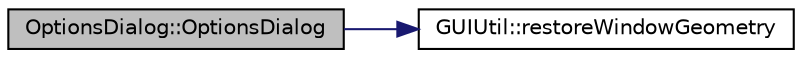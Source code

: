 digraph "OptionsDialog::OptionsDialog"
{
 // LATEX_PDF_SIZE
  edge [fontname="Helvetica",fontsize="10",labelfontname="Helvetica",labelfontsize="10"];
  node [fontname="Helvetica",fontsize="10",shape=record];
  rankdir="LR";
  Node0 [label="OptionsDialog::OptionsDialog",height=0.2,width=0.4,color="black", fillcolor="grey75", style="filled", fontcolor="black",tooltip=" "];
  Node0 -> Node1 [color="midnightblue",fontsize="10",style="solid",fontname="Helvetica"];
  Node1 [label="GUIUtil::restoreWindowGeometry",height=0.2,width=0.4,color="black", fillcolor="white", style="filled",URL="$namespace_g_u_i_util.html#aded16e1d178a93b809819884af8351db",tooltip=" "];
}
